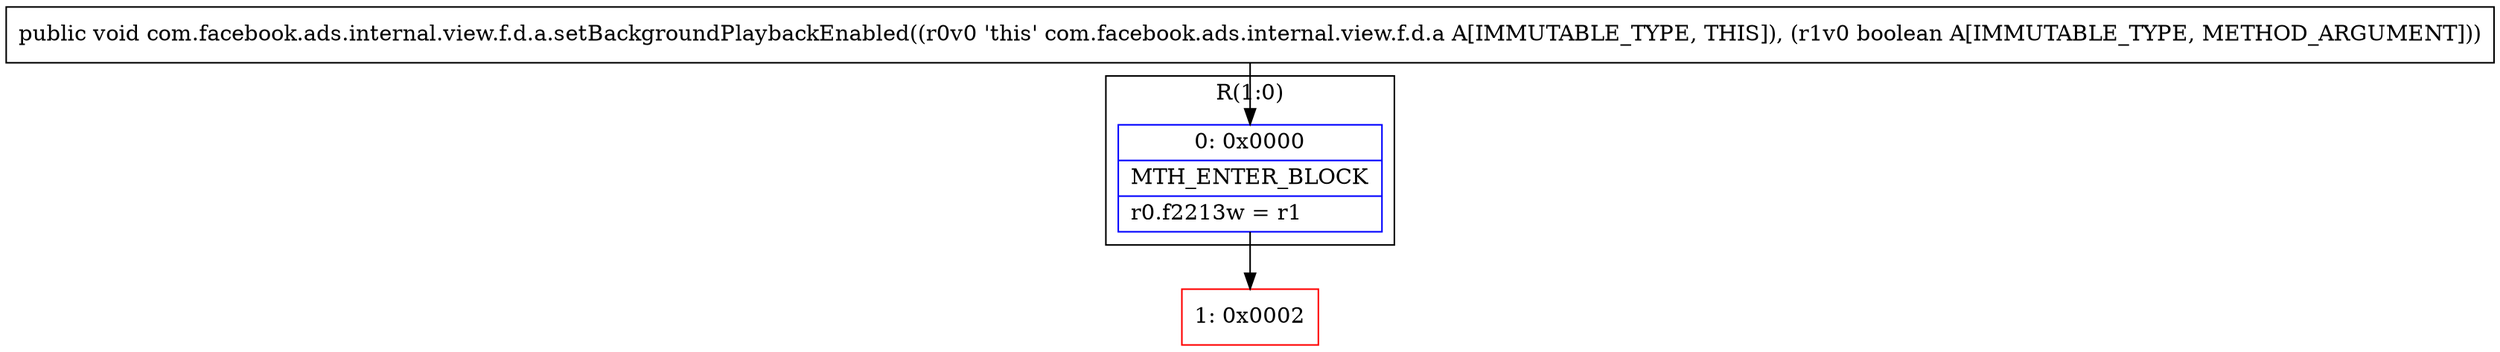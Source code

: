digraph "CFG forcom.facebook.ads.internal.view.f.d.a.setBackgroundPlaybackEnabled(Z)V" {
subgraph cluster_Region_788439901 {
label = "R(1:0)";
node [shape=record,color=blue];
Node_0 [shape=record,label="{0\:\ 0x0000|MTH_ENTER_BLOCK\l|r0.f2213w = r1\l}"];
}
Node_1 [shape=record,color=red,label="{1\:\ 0x0002}"];
MethodNode[shape=record,label="{public void com.facebook.ads.internal.view.f.d.a.setBackgroundPlaybackEnabled((r0v0 'this' com.facebook.ads.internal.view.f.d.a A[IMMUTABLE_TYPE, THIS]), (r1v0 boolean A[IMMUTABLE_TYPE, METHOD_ARGUMENT])) }"];
MethodNode -> Node_0;
Node_0 -> Node_1;
}

